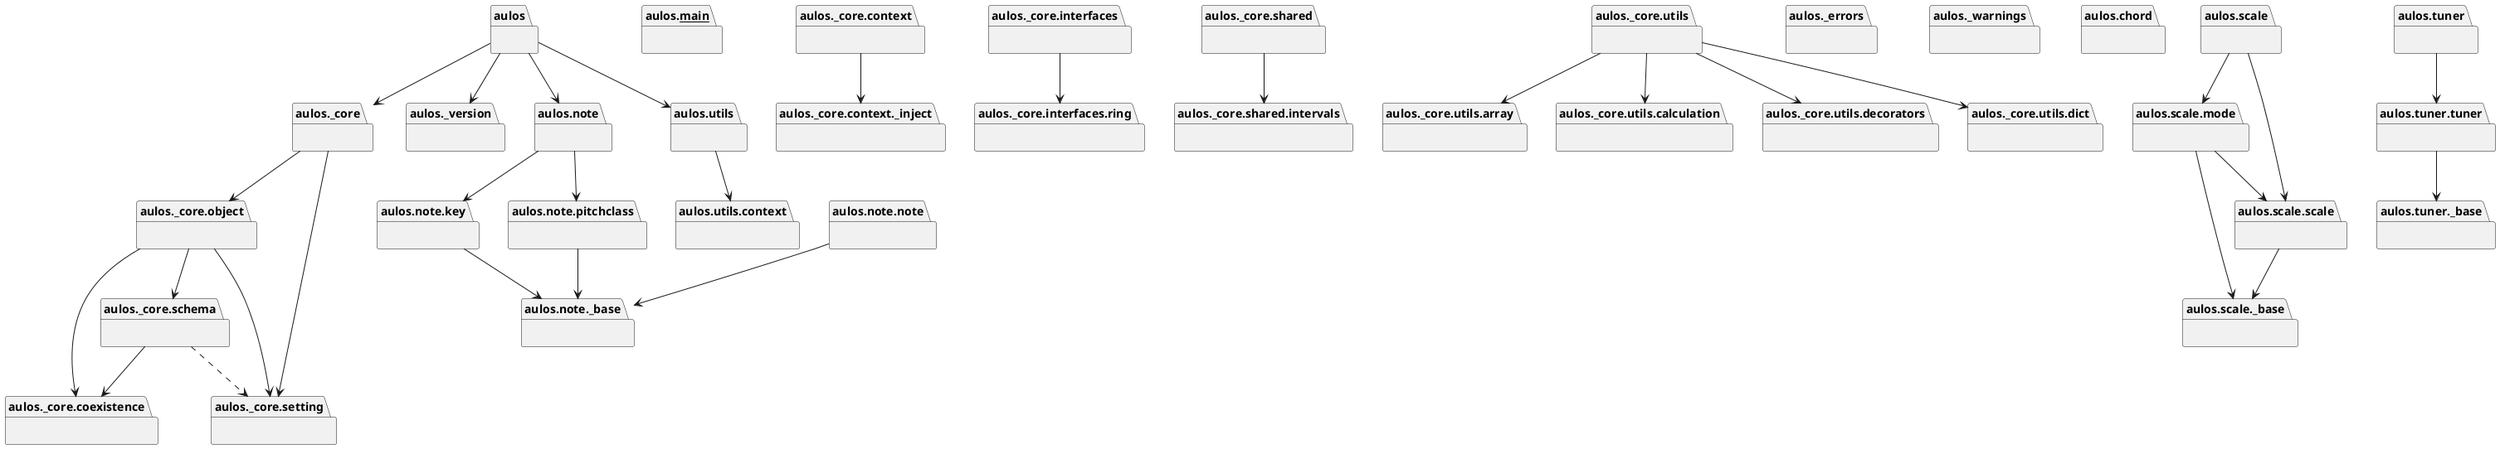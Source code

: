 @startuml packages
set namespaceSeparator none
package "aulos" as aulos {
}
package "aulos.__main__" as aulos.__main__ {
}
package "aulos._core" as aulos._core {
}
package "aulos._core.coexistence" as aulos._core.coexistence {
}
package "aulos._core.context" as aulos._core.context {
}
package "aulos._core.context._inject" as aulos._core.context._inject {
}
package "aulos._core.interfaces" as aulos._core.interfaces {
}
package "aulos._core.interfaces.ring" as aulos._core.interfaces.ring {
}
package "aulos._core.object" as aulos._core.object {
}
package "aulos._core.schema" as aulos._core.schema {
}
package "aulos._core.setting" as aulos._core.setting {
}
package "aulos._core.shared" as aulos._core.shared {
}
package "aulos._core.shared.intervals" as aulos._core.shared.intervals {
}
package "aulos._core.utils" as aulos._core.utils {
}
package "aulos._core.utils.array" as aulos._core.utils.array {
}
package "aulos._core.utils.calculation" as aulos._core.utils.calculation {
}
package "aulos._core.utils.decorators" as aulos._core.utils.decorators {
}
package "aulos._core.utils.dict" as aulos._core.utils.dict {
}
package "aulos._errors" as aulos._errors {
}
package "aulos._version" as aulos._version {
}
package "aulos._warnings" as aulos._warnings {
}
package "aulos.chord" as aulos.chord {
}
package "aulos.note" as aulos.note {
}
package "aulos.note._base" as aulos.note._base {
}
package "aulos.note.key" as aulos.note.key {
}
package "aulos.note.note" as aulos.note.note {
}
package "aulos.note.pitchclass" as aulos.note.pitchclass {
}
package "aulos.scale" as aulos.scale {
}
package "aulos.scale._base" as aulos.scale._base {
}
package "aulos.scale.mode" as aulos.scale.mode {
}
package "aulos.scale.scale" as aulos.scale.scale {
}
package "aulos.tuner" as aulos.tuner {
}
package "aulos.tuner._base" as aulos.tuner._base {
}
package "aulos.tuner.tuner" as aulos.tuner.tuner {
}
package "aulos.utils" as aulos.utils {
}
package "aulos.utils.context" as aulos.utils.context {
}
aulos --> aulos._core
aulos --> aulos._version
aulos --> aulos.note
aulos --> aulos.utils
aulos._core --> aulos._core.object
aulos._core --> aulos._core.setting
aulos._core.context --> aulos._core.context._inject
aulos._core.interfaces --> aulos._core.interfaces.ring
aulos._core.object --> aulos._core.coexistence
aulos._core.object --> aulos._core.schema
aulos._core.object --> aulos._core.setting
aulos._core.schema --> aulos._core.coexistence
aulos._core.shared --> aulos._core.shared.intervals
aulos._core.utils --> aulos._core.utils.array
aulos._core.utils --> aulos._core.utils.calculation
aulos._core.utils --> aulos._core.utils.decorators
aulos._core.utils --> aulos._core.utils.dict
aulos.note --> aulos.note.key
aulos.note --> aulos.note.pitchclass
aulos.note.key --> aulos.note._base
aulos.note.note --> aulos.note._base
aulos.note.pitchclass --> aulos.note._base
aulos.scale --> aulos.scale.mode
aulos.scale --> aulos.scale.scale
aulos.scale.mode --> aulos.scale._base
aulos.scale.mode --> aulos.scale.scale
aulos.scale.scale --> aulos.scale._base
aulos.tuner --> aulos.tuner.tuner
aulos.tuner.tuner --> aulos.tuner._base
aulos.utils --> aulos.utils.context
aulos._core.schema ..> aulos._core.setting
@enduml
